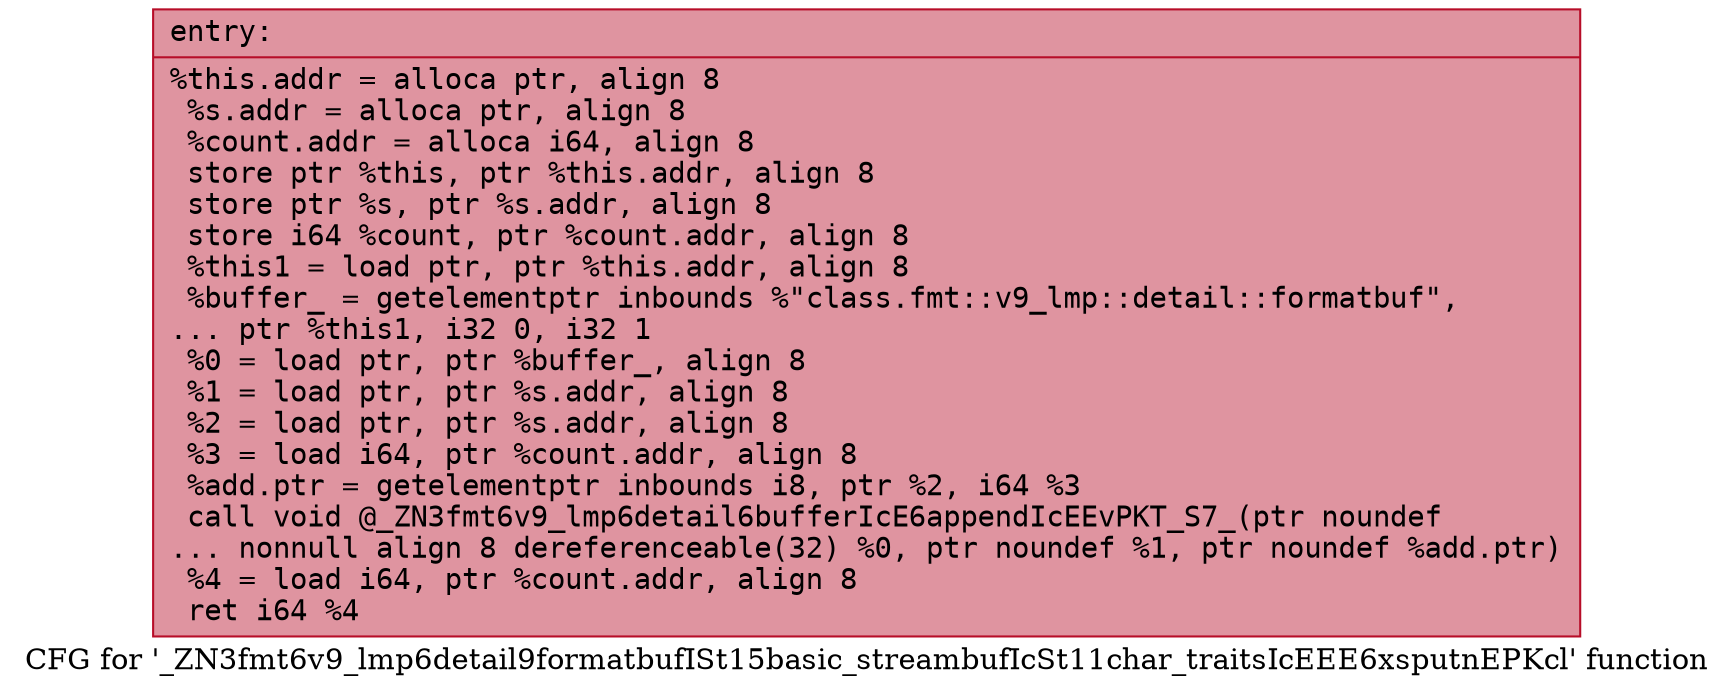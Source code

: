 digraph "CFG for '_ZN3fmt6v9_lmp6detail9formatbufISt15basic_streambufIcSt11char_traitsIcEEE6xsputnEPKcl' function" {
	label="CFG for '_ZN3fmt6v9_lmp6detail9formatbufISt15basic_streambufIcSt11char_traitsIcEEE6xsputnEPKcl' function";

	Node0x5584169be9d0 [shape=record,color="#b70d28ff", style=filled, fillcolor="#b70d2870" fontname="Courier",label="{entry:\l|  %this.addr = alloca ptr, align 8\l  %s.addr = alloca ptr, align 8\l  %count.addr = alloca i64, align 8\l  store ptr %this, ptr %this.addr, align 8\l  store ptr %s, ptr %s.addr, align 8\l  store i64 %count, ptr %count.addr, align 8\l  %this1 = load ptr, ptr %this.addr, align 8\l  %buffer_ = getelementptr inbounds %\"class.fmt::v9_lmp::detail::formatbuf\",\l... ptr %this1, i32 0, i32 1\l  %0 = load ptr, ptr %buffer_, align 8\l  %1 = load ptr, ptr %s.addr, align 8\l  %2 = load ptr, ptr %s.addr, align 8\l  %3 = load i64, ptr %count.addr, align 8\l  %add.ptr = getelementptr inbounds i8, ptr %2, i64 %3\l  call void @_ZN3fmt6v9_lmp6detail6bufferIcE6appendIcEEvPKT_S7_(ptr noundef\l... nonnull align 8 dereferenceable(32) %0, ptr noundef %1, ptr noundef %add.ptr)\l  %4 = load i64, ptr %count.addr, align 8\l  ret i64 %4\l}"];
}
